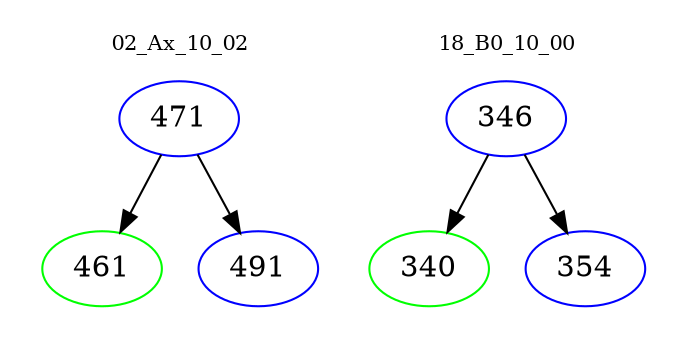 digraph{
subgraph cluster_0 {
color = white
label = "02_Ax_10_02";
fontsize=10;
T0_471 [label="471", color="blue"]
T0_471 -> T0_461 [color="black"]
T0_461 [label="461", color="green"]
T0_471 -> T0_491 [color="black"]
T0_491 [label="491", color="blue"]
}
subgraph cluster_1 {
color = white
label = "18_B0_10_00";
fontsize=10;
T1_346 [label="346", color="blue"]
T1_346 -> T1_340 [color="black"]
T1_340 [label="340", color="green"]
T1_346 -> T1_354 [color="black"]
T1_354 [label="354", color="blue"]
}
}
